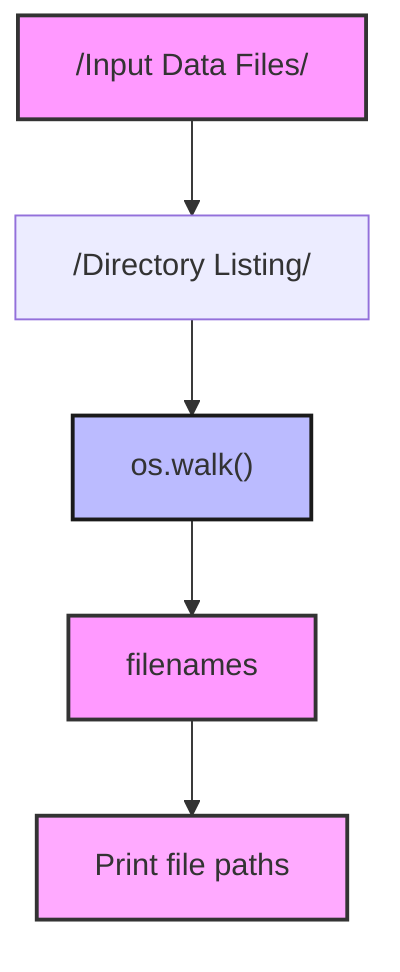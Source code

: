 %%{init: {"theme": "default"}}%%
flowchart TD
    %% Data Sources
    A["/Input Data Files/"]:::data --> B["/Directory Listing/"]
    
    %% Process
    B --> C["os.walk()"]:::process
    C --> D["filenames"]:::data
    D --> E["Print file paths"]:::output

    %% Styles
    classDef data fill:#f9f,stroke:#333,stroke-width:2px;
    classDef process fill:#bbf,stroke:#1a1a1a,stroke-width:2px;
    classDef output fill:#faf,stroke:#333,stroke-width:2px;
    classDef decision fill:#f96,stroke:#333,stroke-width:2px;